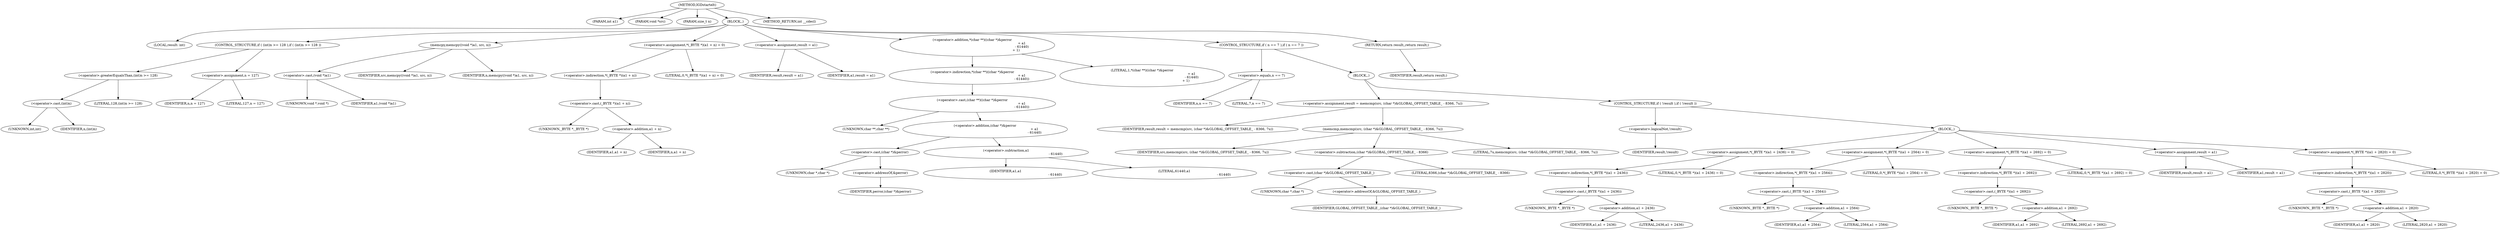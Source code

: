 digraph IGDstartelt {  
"1000102" [label = "(METHOD,IGDstartelt)" ]
"1000103" [label = "(PARAM,int a1)" ]
"1000104" [label = "(PARAM,void *src)" ]
"1000105" [label = "(PARAM,size_t n)" ]
"1000106" [label = "(BLOCK,,)" ]
"1000107" [label = "(LOCAL,result: int)" ]
"1000108" [label = "(CONTROL_STRUCTURE,if ( (int)n >= 128 ),if ( (int)n >= 128 ))" ]
"1000109" [label = "(<operator>.greaterEqualsThan,(int)n >= 128)" ]
"1000110" [label = "(<operator>.cast,(int)n)" ]
"1000111" [label = "(UNKNOWN,int,int)" ]
"1000112" [label = "(IDENTIFIER,n,(int)n)" ]
"1000113" [label = "(LITERAL,128,(int)n >= 128)" ]
"1000114" [label = "(<operator>.assignment,n = 127)" ]
"1000115" [label = "(IDENTIFIER,n,n = 127)" ]
"1000116" [label = "(LITERAL,127,n = 127)" ]
"1000117" [label = "(memcpy,memcpy((void *)a1, src, n))" ]
"1000118" [label = "(<operator>.cast,(void *)a1)" ]
"1000119" [label = "(UNKNOWN,void *,void *)" ]
"1000120" [label = "(IDENTIFIER,a1,(void *)a1)" ]
"1000121" [label = "(IDENTIFIER,src,memcpy((void *)a1, src, n))" ]
"1000122" [label = "(IDENTIFIER,n,memcpy((void *)a1, src, n))" ]
"1000123" [label = "(<operator>.assignment,*(_BYTE *)(a1 + n) = 0)" ]
"1000124" [label = "(<operator>.indirection,*(_BYTE *)(a1 + n))" ]
"1000125" [label = "(<operator>.cast,(_BYTE *)(a1 + n))" ]
"1000126" [label = "(UNKNOWN,_BYTE *,_BYTE *)" ]
"1000127" [label = "(<operator>.addition,a1 + n)" ]
"1000128" [label = "(IDENTIFIER,a1,a1 + n)" ]
"1000129" [label = "(IDENTIFIER,n,a1 + n)" ]
"1000130" [label = "(LITERAL,0,*(_BYTE *)(a1 + n) = 0)" ]
"1000131" [label = "(<operator>.assignment,result = a1)" ]
"1000132" [label = "(IDENTIFIER,result,result = a1)" ]
"1000133" [label = "(IDENTIFIER,a1,result = a1)" ]
"1000134" [label = "(<operator>.addition,*(char **)((char *)&perror\n                                                                                               + a1\n                                                                                               - 61440)\n                                                                                    + 1)" ]
"1000135" [label = "(<operator>.indirection,*(char **)((char *)&perror\n                                                                                               + a1\n                                                                                               - 61440))" ]
"1000136" [label = "(<operator>.cast,(char **)((char *)&perror\n                                                                                               + a1\n                                                                                               - 61440))" ]
"1000137" [label = "(UNKNOWN,char **,char **)" ]
"1000138" [label = "(<operator>.addition,(char *)&perror\n                                                                                               + a1\n                                                                                               - 61440)" ]
"1000139" [label = "(<operator>.cast,(char *)&perror)" ]
"1000140" [label = "(UNKNOWN,char *,char *)" ]
"1000141" [label = "(<operator>.addressOf,&perror)" ]
"1000142" [label = "(IDENTIFIER,perror,(char *)&perror)" ]
"1000143" [label = "(<operator>.subtraction,a1\n                                                                                               - 61440)" ]
"1000144" [label = "(IDENTIFIER,a1,a1\n                                                                                               - 61440)" ]
"1000145" [label = "(LITERAL,61440,a1\n                                                                                               - 61440)" ]
"1000146" [label = "(LITERAL,1,*(char **)((char *)&perror\n                                                                                               + a1\n                                                                                               - 61440)\n                                                                                    + 1)" ]
"1000147" [label = "(CONTROL_STRUCTURE,if ( n == 7 ),if ( n == 7 ))" ]
"1000148" [label = "(<operator>.equals,n == 7)" ]
"1000149" [label = "(IDENTIFIER,n,n == 7)" ]
"1000150" [label = "(LITERAL,7,n == 7)" ]
"1000151" [label = "(BLOCK,,)" ]
"1000152" [label = "(<operator>.assignment,result = memcmp(src, (char *)&GLOBAL_OFFSET_TABLE_ - 8366, 7u))" ]
"1000153" [label = "(IDENTIFIER,result,result = memcmp(src, (char *)&GLOBAL_OFFSET_TABLE_ - 8366, 7u))" ]
"1000154" [label = "(memcmp,memcmp(src, (char *)&GLOBAL_OFFSET_TABLE_ - 8366, 7u))" ]
"1000155" [label = "(IDENTIFIER,src,memcmp(src, (char *)&GLOBAL_OFFSET_TABLE_ - 8366, 7u))" ]
"1000156" [label = "(<operator>.subtraction,(char *)&GLOBAL_OFFSET_TABLE_ - 8366)" ]
"1000157" [label = "(<operator>.cast,(char *)&GLOBAL_OFFSET_TABLE_)" ]
"1000158" [label = "(UNKNOWN,char *,char *)" ]
"1000159" [label = "(<operator>.addressOf,&GLOBAL_OFFSET_TABLE_)" ]
"1000160" [label = "(IDENTIFIER,GLOBAL_OFFSET_TABLE_,(char *)&GLOBAL_OFFSET_TABLE_)" ]
"1000161" [label = "(LITERAL,8366,(char *)&GLOBAL_OFFSET_TABLE_ - 8366)" ]
"1000162" [label = "(LITERAL,7u,memcmp(src, (char *)&GLOBAL_OFFSET_TABLE_ - 8366, 7u))" ]
"1000163" [label = "(CONTROL_STRUCTURE,if ( !result ),if ( !result ))" ]
"1000164" [label = "(<operator>.logicalNot,!result)" ]
"1000165" [label = "(IDENTIFIER,result,!result)" ]
"1000166" [label = "(BLOCK,,)" ]
"1000167" [label = "(<operator>.assignment,*(_BYTE *)(a1 + 2436) = 0)" ]
"1000168" [label = "(<operator>.indirection,*(_BYTE *)(a1 + 2436))" ]
"1000169" [label = "(<operator>.cast,(_BYTE *)(a1 + 2436))" ]
"1000170" [label = "(UNKNOWN,_BYTE *,_BYTE *)" ]
"1000171" [label = "(<operator>.addition,a1 + 2436)" ]
"1000172" [label = "(IDENTIFIER,a1,a1 + 2436)" ]
"1000173" [label = "(LITERAL,2436,a1 + 2436)" ]
"1000174" [label = "(LITERAL,0,*(_BYTE *)(a1 + 2436) = 0)" ]
"1000175" [label = "(<operator>.assignment,*(_BYTE *)(a1 + 2564) = 0)" ]
"1000176" [label = "(<operator>.indirection,*(_BYTE *)(a1 + 2564))" ]
"1000177" [label = "(<operator>.cast,(_BYTE *)(a1 + 2564))" ]
"1000178" [label = "(UNKNOWN,_BYTE *,_BYTE *)" ]
"1000179" [label = "(<operator>.addition,a1 + 2564)" ]
"1000180" [label = "(IDENTIFIER,a1,a1 + 2564)" ]
"1000181" [label = "(LITERAL,2564,a1 + 2564)" ]
"1000182" [label = "(LITERAL,0,*(_BYTE *)(a1 + 2564) = 0)" ]
"1000183" [label = "(<operator>.assignment,*(_BYTE *)(a1 + 2692) = 0)" ]
"1000184" [label = "(<operator>.indirection,*(_BYTE *)(a1 + 2692))" ]
"1000185" [label = "(<operator>.cast,(_BYTE *)(a1 + 2692))" ]
"1000186" [label = "(UNKNOWN,_BYTE *,_BYTE *)" ]
"1000187" [label = "(<operator>.addition,a1 + 2692)" ]
"1000188" [label = "(IDENTIFIER,a1,a1 + 2692)" ]
"1000189" [label = "(LITERAL,2692,a1 + 2692)" ]
"1000190" [label = "(LITERAL,0,*(_BYTE *)(a1 + 2692) = 0)" ]
"1000191" [label = "(<operator>.assignment,result = a1)" ]
"1000192" [label = "(IDENTIFIER,result,result = a1)" ]
"1000193" [label = "(IDENTIFIER,a1,result = a1)" ]
"1000194" [label = "(<operator>.assignment,*(_BYTE *)(a1 + 2820) = 0)" ]
"1000195" [label = "(<operator>.indirection,*(_BYTE *)(a1 + 2820))" ]
"1000196" [label = "(<operator>.cast,(_BYTE *)(a1 + 2820))" ]
"1000197" [label = "(UNKNOWN,_BYTE *,_BYTE *)" ]
"1000198" [label = "(<operator>.addition,a1 + 2820)" ]
"1000199" [label = "(IDENTIFIER,a1,a1 + 2820)" ]
"1000200" [label = "(LITERAL,2820,a1 + 2820)" ]
"1000201" [label = "(LITERAL,0,*(_BYTE *)(a1 + 2820) = 0)" ]
"1000202" [label = "(RETURN,return result;,return result;)" ]
"1000203" [label = "(IDENTIFIER,result,return result;)" ]
"1000204" [label = "(METHOD_RETURN,int __cdecl)" ]
  "1000102" -> "1000103" 
  "1000102" -> "1000104" 
  "1000102" -> "1000105" 
  "1000102" -> "1000106" 
  "1000102" -> "1000204" 
  "1000106" -> "1000107" 
  "1000106" -> "1000108" 
  "1000106" -> "1000117" 
  "1000106" -> "1000123" 
  "1000106" -> "1000131" 
  "1000106" -> "1000134" 
  "1000106" -> "1000147" 
  "1000106" -> "1000202" 
  "1000108" -> "1000109" 
  "1000108" -> "1000114" 
  "1000109" -> "1000110" 
  "1000109" -> "1000113" 
  "1000110" -> "1000111" 
  "1000110" -> "1000112" 
  "1000114" -> "1000115" 
  "1000114" -> "1000116" 
  "1000117" -> "1000118" 
  "1000117" -> "1000121" 
  "1000117" -> "1000122" 
  "1000118" -> "1000119" 
  "1000118" -> "1000120" 
  "1000123" -> "1000124" 
  "1000123" -> "1000130" 
  "1000124" -> "1000125" 
  "1000125" -> "1000126" 
  "1000125" -> "1000127" 
  "1000127" -> "1000128" 
  "1000127" -> "1000129" 
  "1000131" -> "1000132" 
  "1000131" -> "1000133" 
  "1000134" -> "1000135" 
  "1000134" -> "1000146" 
  "1000135" -> "1000136" 
  "1000136" -> "1000137" 
  "1000136" -> "1000138" 
  "1000138" -> "1000139" 
  "1000138" -> "1000143" 
  "1000139" -> "1000140" 
  "1000139" -> "1000141" 
  "1000141" -> "1000142" 
  "1000143" -> "1000144" 
  "1000143" -> "1000145" 
  "1000147" -> "1000148" 
  "1000147" -> "1000151" 
  "1000148" -> "1000149" 
  "1000148" -> "1000150" 
  "1000151" -> "1000152" 
  "1000151" -> "1000163" 
  "1000152" -> "1000153" 
  "1000152" -> "1000154" 
  "1000154" -> "1000155" 
  "1000154" -> "1000156" 
  "1000154" -> "1000162" 
  "1000156" -> "1000157" 
  "1000156" -> "1000161" 
  "1000157" -> "1000158" 
  "1000157" -> "1000159" 
  "1000159" -> "1000160" 
  "1000163" -> "1000164" 
  "1000163" -> "1000166" 
  "1000164" -> "1000165" 
  "1000166" -> "1000167" 
  "1000166" -> "1000175" 
  "1000166" -> "1000183" 
  "1000166" -> "1000191" 
  "1000166" -> "1000194" 
  "1000167" -> "1000168" 
  "1000167" -> "1000174" 
  "1000168" -> "1000169" 
  "1000169" -> "1000170" 
  "1000169" -> "1000171" 
  "1000171" -> "1000172" 
  "1000171" -> "1000173" 
  "1000175" -> "1000176" 
  "1000175" -> "1000182" 
  "1000176" -> "1000177" 
  "1000177" -> "1000178" 
  "1000177" -> "1000179" 
  "1000179" -> "1000180" 
  "1000179" -> "1000181" 
  "1000183" -> "1000184" 
  "1000183" -> "1000190" 
  "1000184" -> "1000185" 
  "1000185" -> "1000186" 
  "1000185" -> "1000187" 
  "1000187" -> "1000188" 
  "1000187" -> "1000189" 
  "1000191" -> "1000192" 
  "1000191" -> "1000193" 
  "1000194" -> "1000195" 
  "1000194" -> "1000201" 
  "1000195" -> "1000196" 
  "1000196" -> "1000197" 
  "1000196" -> "1000198" 
  "1000198" -> "1000199" 
  "1000198" -> "1000200" 
  "1000202" -> "1000203" 
}

